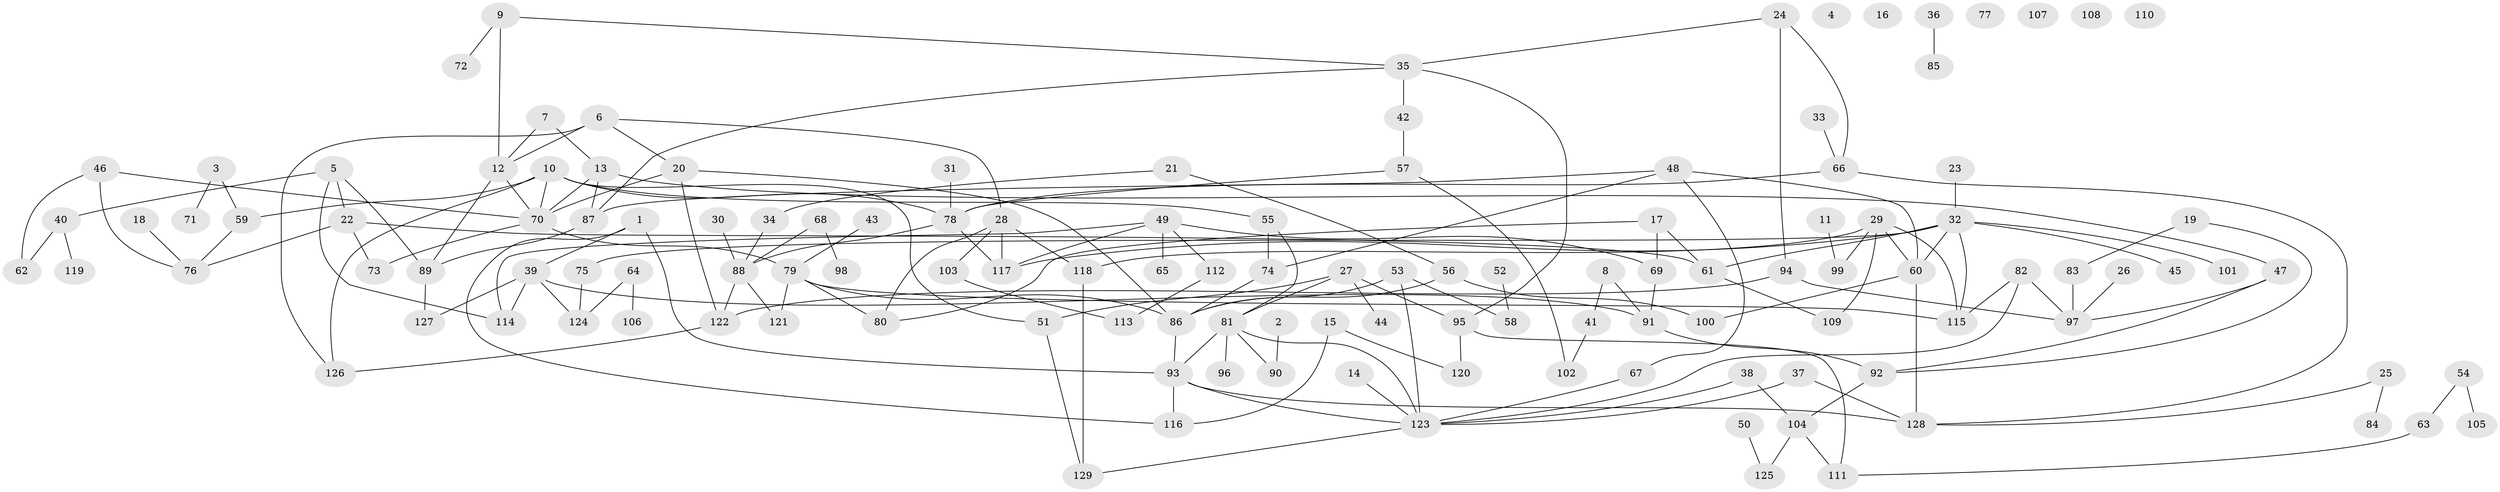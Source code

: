 // coarse degree distribution, {6: 0.043478260869565216, 12: 0.021739130434782608, 7: 0.10869565217391304, 2: 0.1956521739130435, 5: 0.08695652173913043, 4: 0.17391304347826086, 3: 0.15217391304347827, 9: 0.021739130434782608, 1: 0.15217391304347827, 10: 0.021739130434782608, 8: 0.021739130434782608}
// Generated by graph-tools (version 1.1) at 2025/48/03/04/25 22:48:22]
// undirected, 129 vertices, 178 edges
graph export_dot {
  node [color=gray90,style=filled];
  1;
  2;
  3;
  4;
  5;
  6;
  7;
  8;
  9;
  10;
  11;
  12;
  13;
  14;
  15;
  16;
  17;
  18;
  19;
  20;
  21;
  22;
  23;
  24;
  25;
  26;
  27;
  28;
  29;
  30;
  31;
  32;
  33;
  34;
  35;
  36;
  37;
  38;
  39;
  40;
  41;
  42;
  43;
  44;
  45;
  46;
  47;
  48;
  49;
  50;
  51;
  52;
  53;
  54;
  55;
  56;
  57;
  58;
  59;
  60;
  61;
  62;
  63;
  64;
  65;
  66;
  67;
  68;
  69;
  70;
  71;
  72;
  73;
  74;
  75;
  76;
  77;
  78;
  79;
  80;
  81;
  82;
  83;
  84;
  85;
  86;
  87;
  88;
  89;
  90;
  91;
  92;
  93;
  94;
  95;
  96;
  97;
  98;
  99;
  100;
  101;
  102;
  103;
  104;
  105;
  106;
  107;
  108;
  109;
  110;
  111;
  112;
  113;
  114;
  115;
  116;
  117;
  118;
  119;
  120;
  121;
  122;
  123;
  124;
  125;
  126;
  127;
  128;
  129;
  1 -- 39;
  1 -- 93;
  1 -- 116;
  2 -- 90;
  3 -- 59;
  3 -- 71;
  5 -- 22;
  5 -- 40;
  5 -- 89;
  5 -- 114;
  6 -- 12;
  6 -- 20;
  6 -- 28;
  6 -- 126;
  7 -- 12;
  7 -- 13;
  8 -- 41;
  8 -- 91;
  9 -- 12;
  9 -- 35;
  9 -- 72;
  10 -- 51;
  10 -- 55;
  10 -- 59;
  10 -- 70;
  10 -- 78;
  10 -- 126;
  11 -- 99;
  12 -- 70;
  12 -- 89;
  13 -- 47;
  13 -- 70;
  13 -- 87;
  14 -- 123;
  15 -- 116;
  15 -- 120;
  17 -- 61;
  17 -- 69;
  17 -- 80;
  18 -- 76;
  19 -- 83;
  19 -- 92;
  20 -- 70;
  20 -- 86;
  20 -- 122;
  21 -- 34;
  21 -- 56;
  22 -- 61;
  22 -- 73;
  22 -- 76;
  23 -- 32;
  24 -- 35;
  24 -- 66;
  24 -- 94;
  25 -- 84;
  25 -- 128;
  26 -- 97;
  27 -- 44;
  27 -- 51;
  27 -- 81;
  27 -- 95;
  28 -- 80;
  28 -- 103;
  28 -- 117;
  28 -- 118;
  29 -- 60;
  29 -- 99;
  29 -- 109;
  29 -- 115;
  29 -- 118;
  30 -- 88;
  31 -- 78;
  32 -- 45;
  32 -- 60;
  32 -- 61;
  32 -- 75;
  32 -- 101;
  32 -- 115;
  32 -- 117;
  33 -- 66;
  34 -- 88;
  35 -- 42;
  35 -- 87;
  35 -- 95;
  36 -- 85;
  37 -- 123;
  37 -- 128;
  38 -- 104;
  38 -- 123;
  39 -- 91;
  39 -- 114;
  39 -- 124;
  39 -- 127;
  40 -- 62;
  40 -- 119;
  41 -- 102;
  42 -- 57;
  43 -- 79;
  46 -- 62;
  46 -- 70;
  46 -- 76;
  47 -- 92;
  47 -- 97;
  48 -- 60;
  48 -- 67;
  48 -- 74;
  48 -- 87;
  49 -- 65;
  49 -- 69;
  49 -- 112;
  49 -- 114;
  49 -- 117;
  50 -- 125;
  51 -- 129;
  52 -- 58;
  53 -- 58;
  53 -- 86;
  53 -- 123;
  54 -- 63;
  54 -- 105;
  55 -- 74;
  55 -- 81;
  56 -- 86;
  56 -- 100;
  57 -- 78;
  57 -- 102;
  59 -- 76;
  60 -- 100;
  60 -- 128;
  61 -- 109;
  63 -- 111;
  64 -- 106;
  64 -- 124;
  66 -- 78;
  66 -- 128;
  67 -- 123;
  68 -- 88;
  68 -- 98;
  69 -- 91;
  70 -- 73;
  70 -- 79;
  74 -- 86;
  75 -- 124;
  78 -- 88;
  78 -- 117;
  79 -- 80;
  79 -- 86;
  79 -- 115;
  79 -- 121;
  81 -- 90;
  81 -- 93;
  81 -- 96;
  81 -- 123;
  82 -- 97;
  82 -- 115;
  82 -- 123;
  83 -- 97;
  86 -- 93;
  87 -- 89;
  88 -- 121;
  88 -- 122;
  89 -- 127;
  91 -- 92;
  92 -- 104;
  93 -- 116;
  93 -- 123;
  93 -- 128;
  94 -- 97;
  94 -- 122;
  95 -- 111;
  95 -- 120;
  103 -- 113;
  104 -- 111;
  104 -- 125;
  112 -- 113;
  118 -- 129;
  122 -- 126;
  123 -- 129;
}
